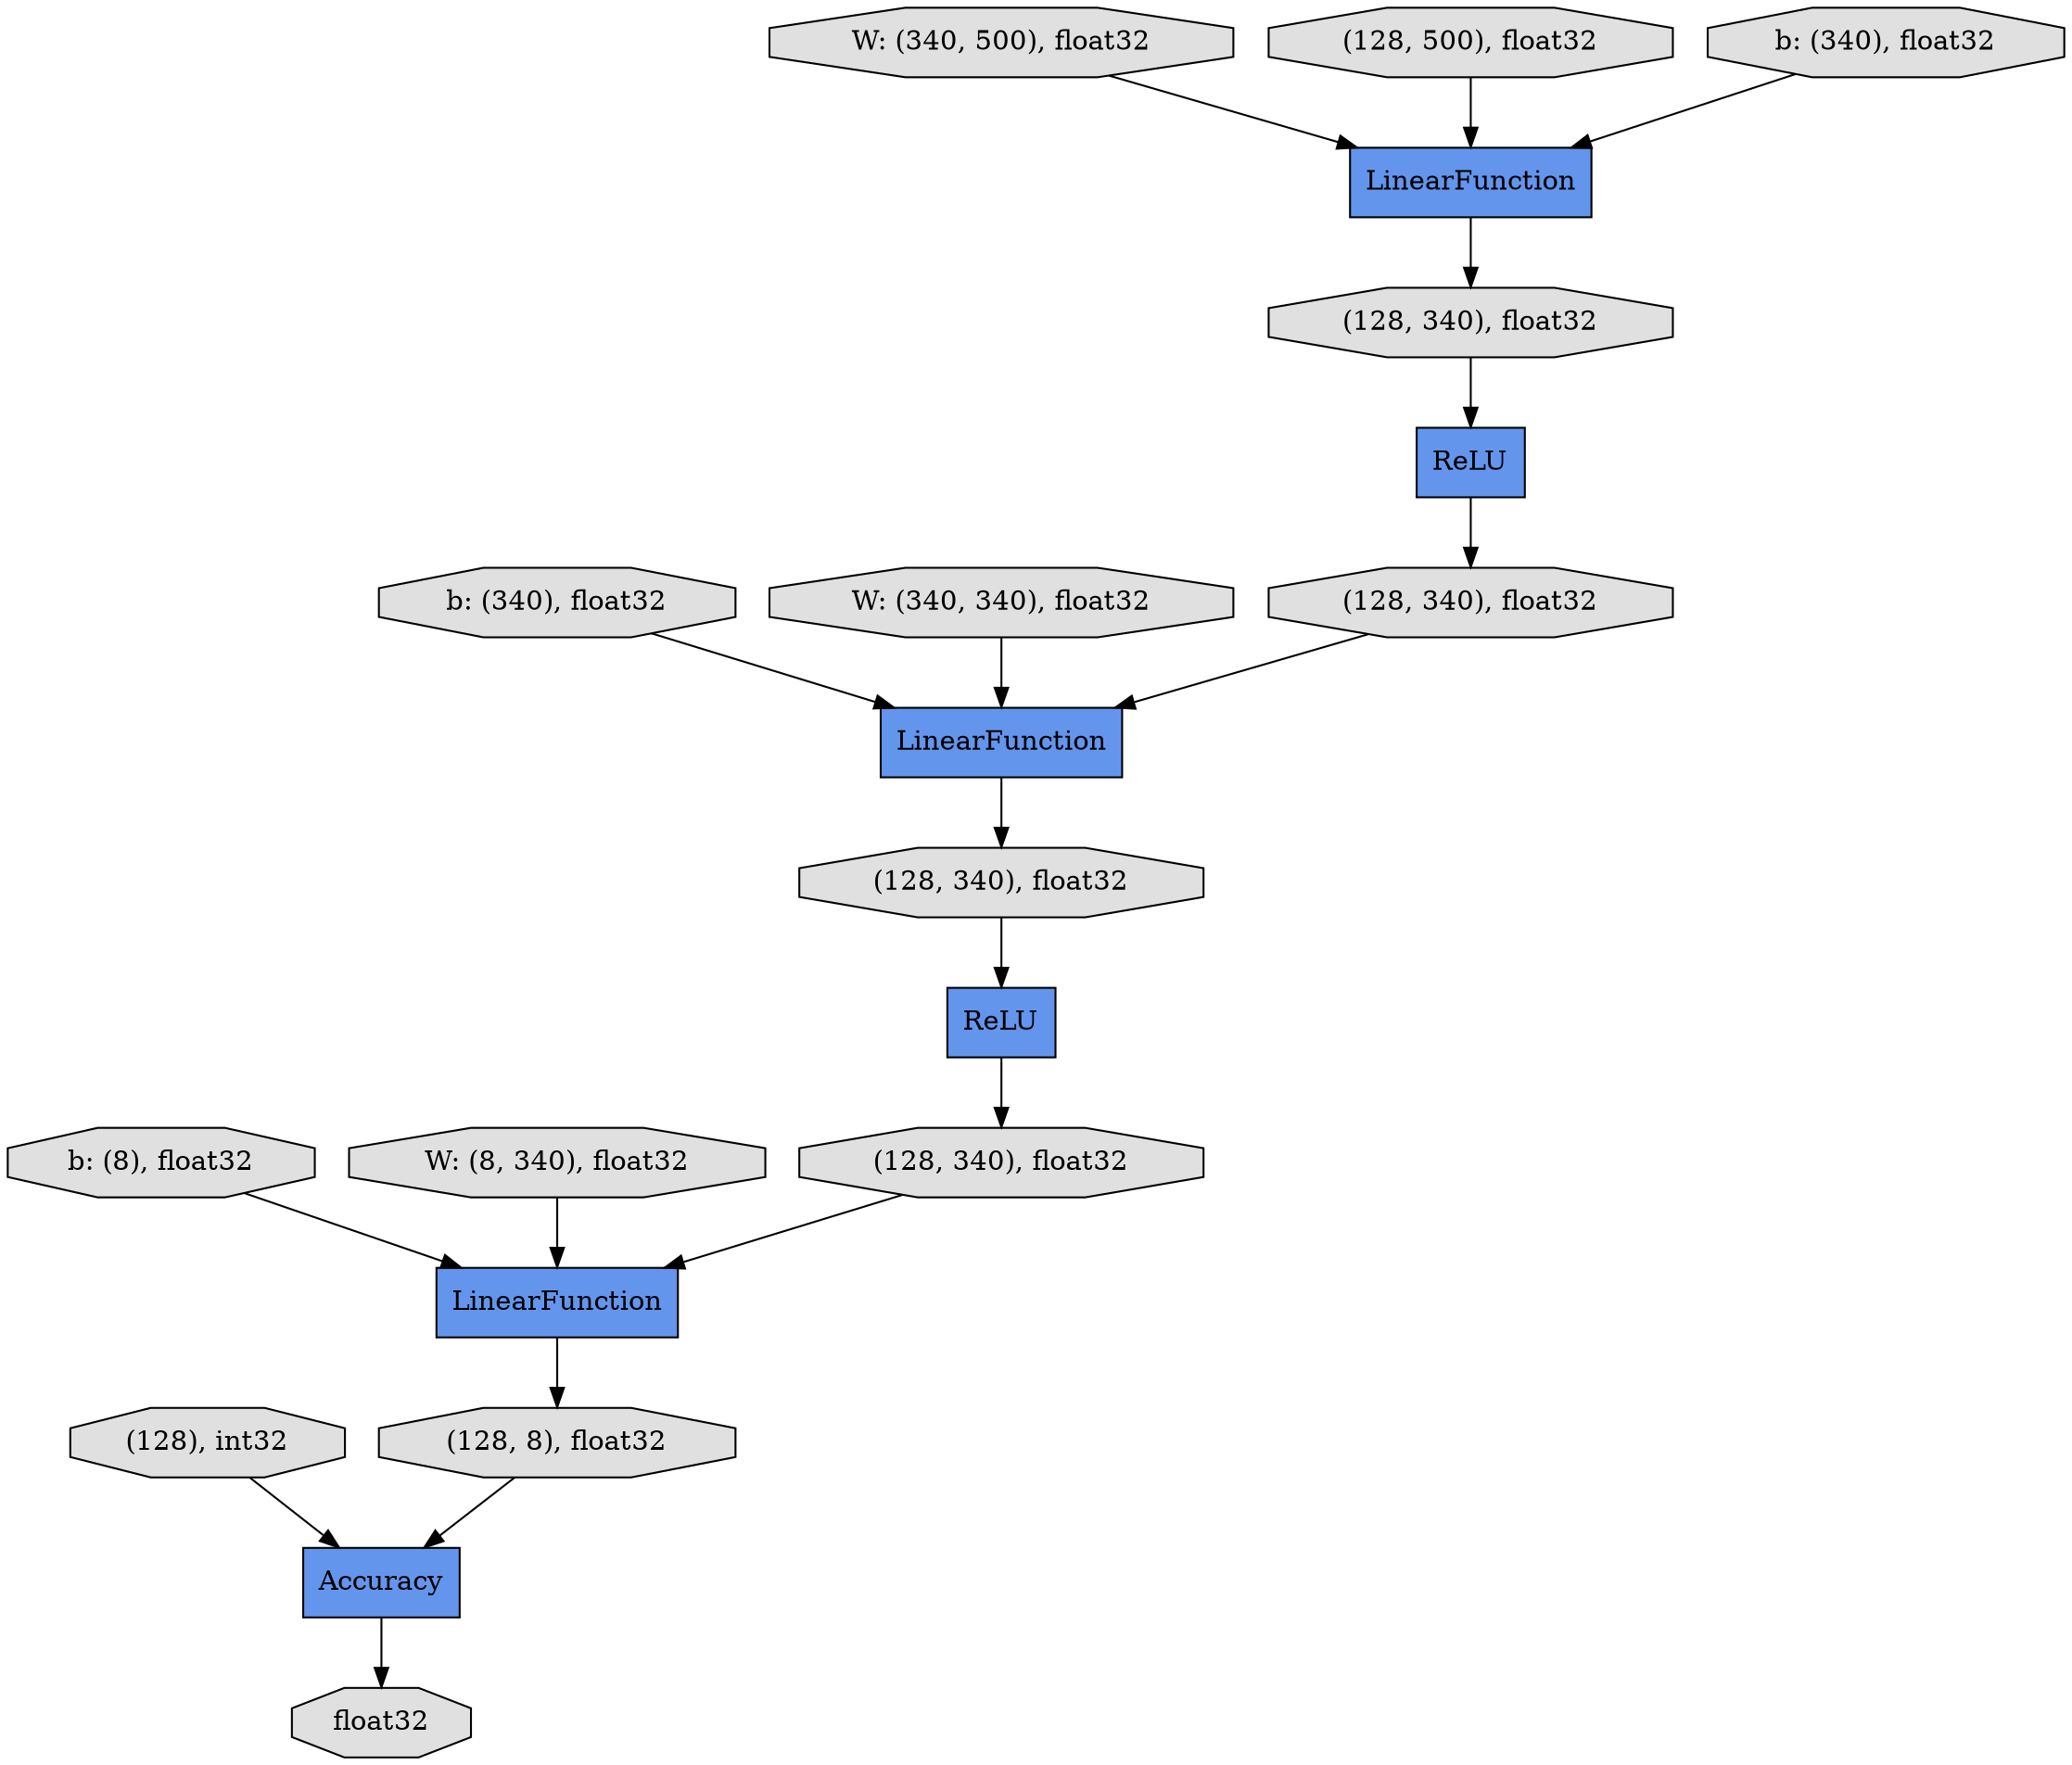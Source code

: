 digraph graphname{rankdir=TB;4513359888 [shape="octagon",style="filled",fillcolor="#E0E0E0",label="(128, 340), float32"];4513328336 [shape="octagon",style="filled",fillcolor="#E0E0E0",label="b: (340), float32"];4513358800 [shape="record",style="filled",fillcolor="#6495ED",label="ReLU"];4489417040 [shape="octagon",style="filled",fillcolor="#E0E0E0",label="W: (340, 500), float32"];4513327696 [shape="octagon",style="filled",fillcolor="#E0E0E0",label="b: (8), float32"];4513326032 [shape="octagon",style="filled",fillcolor="#E0E0E0",label="W: (340, 340), float32"];4513358096 [shape="record",style="filled",fillcolor="#6495ED",label="ReLU"];4513841296 [shape="octagon",style="filled",fillcolor="#E0E0E0",label="float32"];4513358480 [shape="octagon",style="filled",fillcolor="#E0E0E0",label="(128, 500), float32"];4513359568 [shape="octagon",style="filled",fillcolor="#E0E0E0",label="(128, 340), float32"];4513359824 [shape="record",style="filled",fillcolor="#6495ED",label="Accuracy"];4513359632 [shape="record",style="filled",fillcolor="#6495ED",label="LinearFunction"];4513328464 [shape="octagon",style="filled",fillcolor="#E0E0E0",label="W: (8, 340), float32"];4489417552 [shape="octagon",style="filled",fillcolor="#E0E0E0",label="b: (340), float32"];4513359504 [shape="record",style="filled",fillcolor="#6495ED",label="LinearFunction"];4513358352 [shape="octagon",style="filled",fillcolor="#E0E0E0",label="(128, 340), float32"];4513358288 [shape="octagon",style="filled",fillcolor="#E0E0E0",label="(128, 340), float32"];4513361872 [shape="octagon",style="filled",fillcolor="#E0E0E0",label="(128), int32"];4513359312 [shape="octagon",style="filled",fillcolor="#E0E0E0",label="(128, 8), float32"];4513358416 [shape="record",style="filled",fillcolor="#6495ED",label="LinearFunction"];4513326032 -> 4513359504;4513358480 -> 4513358416;4513359312 -> 4513359824;4513359504 -> 4513359888;4489417552 -> 4513358416;4513359824 -> 4513841296;4513358800 -> 4513358288;4513359888 -> 4513358096;4513358352 -> 4513358800;4513359568 -> 4513359632;4513327696 -> 4513359632;4489417040 -> 4513358416;4513358288 -> 4513359504;4513359632 -> 4513359312;4513358096 -> 4513359568;4513328464 -> 4513359632;4513328336 -> 4513359504;4513358416 -> 4513358352;4513361872 -> 4513359824;}
